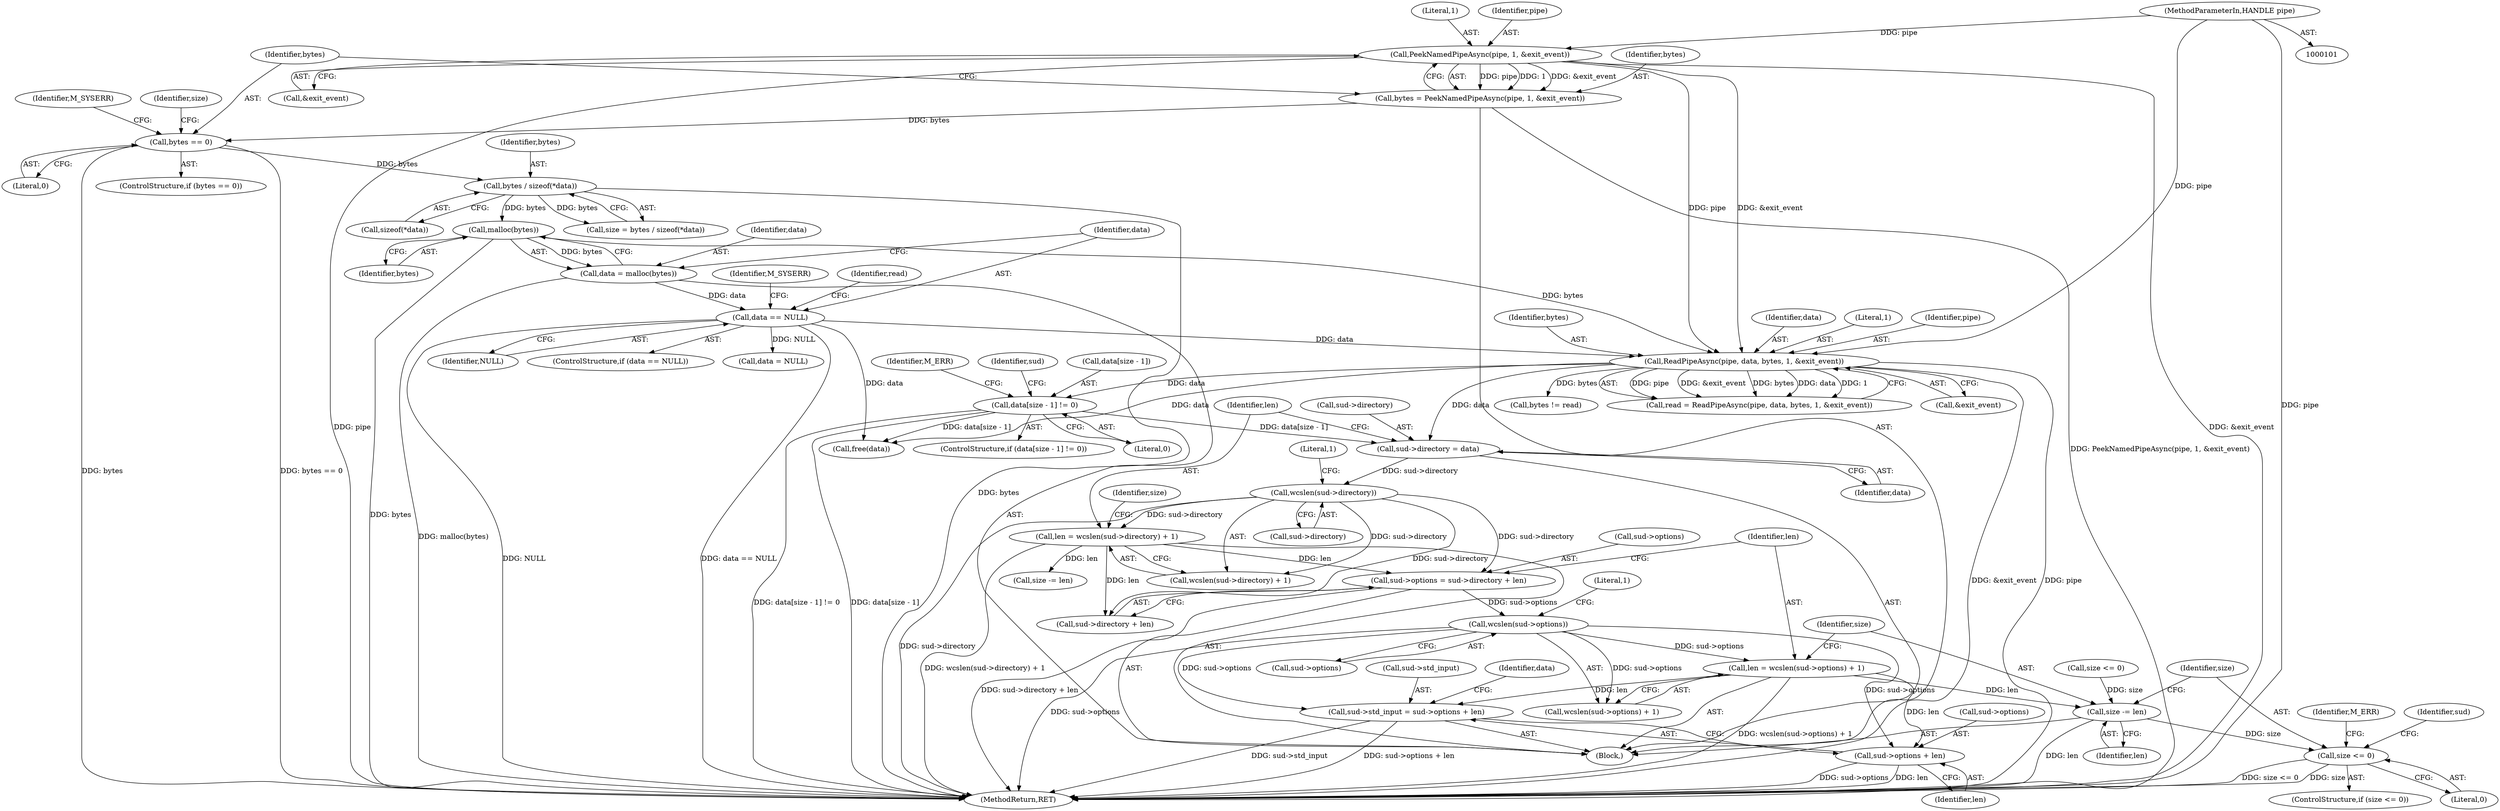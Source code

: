 digraph "0_openvpn_1394192b210cb3c6624a7419bcf3ff966742e79b@API" {
"1000233" [label="(Call,len = wcslen(sud->options) + 1)"];
"1000236" [label="(Call,wcslen(sud->options))"];
"1000224" [label="(Call,sud->options = sud->directory + len)"];
"1000206" [label="(Call,wcslen(sud->directory))"];
"1000198" [label="(Call,sud->directory = data)"];
"1000185" [label="(Call,data[size - 1] != 0)"];
"1000167" [label="(Call,ReadPipeAsync(pipe, data, bytes, 1, &exit_event))"];
"1000119" [label="(Call,PeekNamedPipeAsync(pipe, 1, &exit_event))"];
"1000102" [label="(MethodParameterIn,HANDLE pipe)"];
"1000156" [label="(Call,data == NULL)"];
"1000151" [label="(Call,data = malloc(bytes))"];
"1000153" [label="(Call,malloc(bytes))"];
"1000136" [label="(Call,bytes / sizeof(*data))"];
"1000125" [label="(Call,bytes == 0)"];
"1000117" [label="(Call,bytes = PeekNamedPipeAsync(pipe, 1, &exit_event))"];
"1000203" [label="(Call,len = wcslen(sud->directory) + 1)"];
"1000241" [label="(Call,size -= len)"];
"1000245" [label="(Call,size <= 0)"];
"1000254" [label="(Call,sud->std_input = sud->options + len)"];
"1000258" [label="(Call,sud->options + len)"];
"1000158" [label="(Identifier,NULL)"];
"1000198" [label="(Call,sud->directory = data)"];
"1000172" [label="(Call,&exit_event)"];
"1000185" [label="(Call,data[size - 1] != 0)"];
"1000169" [label="(Identifier,data)"];
"1000199" [label="(Call,sud->directory)"];
"1000264" [label="(Identifier,data)"];
"1000194" [label="(Identifier,M_ERR)"];
"1000175" [label="(Call,bytes != read)"];
"1000126" [label="(Identifier,bytes)"];
"1000212" [label="(Identifier,size)"];
"1000255" [label="(Call,sud->std_input)"];
"1000246" [label="(Identifier,size)"];
"1000211" [label="(Call,size -= len)"];
"1000259" [label="(Call,sud->options)"];
"1000200" [label="(Identifier,sud)"];
"1000256" [label="(Identifier,sud)"];
"1000205" [label="(Call,wcslen(sud->directory) + 1)"];
"1000262" [label="(Identifier,len)"];
"1000234" [label="(Identifier,len)"];
"1000122" [label="(Call,&exit_event)"];
"1000184" [label="(ControlStructure,if (data[size - 1] != 0))"];
"1000156" [label="(Call,data == NULL)"];
"1000118" [label="(Identifier,bytes)"];
"1000240" [label="(Literal,1)"];
"1000138" [label="(Call,sizeof(*data))"];
"1000235" [label="(Call,wcslen(sud->options) + 1)"];
"1000155" [label="(ControlStructure,if (data == NULL))"];
"1000171" [label="(Literal,1)"];
"1000130" [label="(Identifier,M_SYSERR)"];
"1000191" [label="(Literal,0)"];
"1000104" [label="(Block,)"];
"1000241" [label="(Call,size -= len)"];
"1000254" [label="(Call,sud->std_input = sud->options + len)"];
"1000165" [label="(Call,read = ReadPipeAsync(pipe, data, bytes, 1, &exit_event))"];
"1000102" [label="(MethodParameterIn,HANDLE pipe)"];
"1000242" [label="(Identifier,size)"];
"1000233" [label="(Call,len = wcslen(sud->options) + 1)"];
"1000151" [label="(Call,data = malloc(bytes))"];
"1000237" [label="(Call,sud->options)"];
"1000202" [label="(Identifier,data)"];
"1000134" [label="(Call,size = bytes / sizeof(*data))"];
"1000137" [label="(Identifier,bytes)"];
"1000168" [label="(Identifier,pipe)"];
"1000135" [label="(Identifier,size)"];
"1000125" [label="(Call,bytes == 0)"];
"1000250" [label="(Identifier,M_ERR)"];
"1000121" [label="(Literal,1)"];
"1000247" [label="(Literal,0)"];
"1000206" [label="(Call,wcslen(sud->directory))"];
"1000152" [label="(Identifier,data)"];
"1000245" [label="(Call,size <= 0)"];
"1000153" [label="(Call,malloc(bytes))"];
"1000120" [label="(Identifier,pipe)"];
"1000263" [label="(Call,data = NULL)"];
"1000244" [label="(ControlStructure,if (size <= 0))"];
"1000224" [label="(Call,sud->options = sud->directory + len)"];
"1000170" [label="(Identifier,bytes)"];
"1000161" [label="(Identifier,M_SYSERR)"];
"1000186" [label="(Call,data[size - 1])"];
"1000166" [label="(Identifier,read)"];
"1000154" [label="(Identifier,bytes)"];
"1000117" [label="(Call,bytes = PeekNamedPipeAsync(pipe, 1, &exit_event))"];
"1000157" [label="(Identifier,data)"];
"1000258" [label="(Call,sud->options + len)"];
"1000136" [label="(Call,bytes / sizeof(*data))"];
"1000124" [label="(ControlStructure,if (bytes == 0))"];
"1000119" [label="(Call,PeekNamedPipeAsync(pipe, 1, &exit_event))"];
"1000207" [label="(Call,sud->directory)"];
"1000270" [label="(Call,free(data))"];
"1000127" [label="(Literal,0)"];
"1000236" [label="(Call,wcslen(sud->options))"];
"1000203" [label="(Call,len = wcslen(sud->directory) + 1)"];
"1000204" [label="(Identifier,len)"];
"1000274" [label="(MethodReturn,RET)"];
"1000225" [label="(Call,sud->options)"];
"1000167" [label="(Call,ReadPipeAsync(pipe, data, bytes, 1, &exit_event))"];
"1000215" [label="(Call,size <= 0)"];
"1000243" [label="(Identifier,len)"];
"1000228" [label="(Call,sud->directory + len)"];
"1000210" [label="(Literal,1)"];
"1000233" -> "1000104"  [label="AST: "];
"1000233" -> "1000235"  [label="CFG: "];
"1000234" -> "1000233"  [label="AST: "];
"1000235" -> "1000233"  [label="AST: "];
"1000242" -> "1000233"  [label="CFG: "];
"1000233" -> "1000274"  [label="DDG: wcslen(sud->options) + 1"];
"1000236" -> "1000233"  [label="DDG: sud->options"];
"1000233" -> "1000241"  [label="DDG: len"];
"1000233" -> "1000254"  [label="DDG: len"];
"1000233" -> "1000258"  [label="DDG: len"];
"1000236" -> "1000235"  [label="AST: "];
"1000236" -> "1000237"  [label="CFG: "];
"1000237" -> "1000236"  [label="AST: "];
"1000240" -> "1000236"  [label="CFG: "];
"1000236" -> "1000274"  [label="DDG: sud->options"];
"1000236" -> "1000235"  [label="DDG: sud->options"];
"1000224" -> "1000236"  [label="DDG: sud->options"];
"1000236" -> "1000254"  [label="DDG: sud->options"];
"1000236" -> "1000258"  [label="DDG: sud->options"];
"1000224" -> "1000104"  [label="AST: "];
"1000224" -> "1000228"  [label="CFG: "];
"1000225" -> "1000224"  [label="AST: "];
"1000228" -> "1000224"  [label="AST: "];
"1000234" -> "1000224"  [label="CFG: "];
"1000224" -> "1000274"  [label="DDG: sud->directory + len"];
"1000206" -> "1000224"  [label="DDG: sud->directory"];
"1000203" -> "1000224"  [label="DDG: len"];
"1000206" -> "1000205"  [label="AST: "];
"1000206" -> "1000207"  [label="CFG: "];
"1000207" -> "1000206"  [label="AST: "];
"1000210" -> "1000206"  [label="CFG: "];
"1000206" -> "1000274"  [label="DDG: sud->directory"];
"1000206" -> "1000203"  [label="DDG: sud->directory"];
"1000206" -> "1000205"  [label="DDG: sud->directory"];
"1000198" -> "1000206"  [label="DDG: sud->directory"];
"1000206" -> "1000228"  [label="DDG: sud->directory"];
"1000198" -> "1000104"  [label="AST: "];
"1000198" -> "1000202"  [label="CFG: "];
"1000199" -> "1000198"  [label="AST: "];
"1000202" -> "1000198"  [label="AST: "];
"1000204" -> "1000198"  [label="CFG: "];
"1000185" -> "1000198"  [label="DDG: data[size - 1]"];
"1000167" -> "1000198"  [label="DDG: data"];
"1000185" -> "1000184"  [label="AST: "];
"1000185" -> "1000191"  [label="CFG: "];
"1000186" -> "1000185"  [label="AST: "];
"1000191" -> "1000185"  [label="AST: "];
"1000194" -> "1000185"  [label="CFG: "];
"1000200" -> "1000185"  [label="CFG: "];
"1000185" -> "1000274"  [label="DDG: data[size - 1] != 0"];
"1000185" -> "1000274"  [label="DDG: data[size - 1]"];
"1000167" -> "1000185"  [label="DDG: data"];
"1000185" -> "1000270"  [label="DDG: data[size - 1]"];
"1000167" -> "1000165"  [label="AST: "];
"1000167" -> "1000172"  [label="CFG: "];
"1000168" -> "1000167"  [label="AST: "];
"1000169" -> "1000167"  [label="AST: "];
"1000170" -> "1000167"  [label="AST: "];
"1000171" -> "1000167"  [label="AST: "];
"1000172" -> "1000167"  [label="AST: "];
"1000165" -> "1000167"  [label="CFG: "];
"1000167" -> "1000274"  [label="DDG: pipe"];
"1000167" -> "1000274"  [label="DDG: &exit_event"];
"1000167" -> "1000165"  [label="DDG: pipe"];
"1000167" -> "1000165"  [label="DDG: &exit_event"];
"1000167" -> "1000165"  [label="DDG: bytes"];
"1000167" -> "1000165"  [label="DDG: data"];
"1000167" -> "1000165"  [label="DDG: 1"];
"1000119" -> "1000167"  [label="DDG: pipe"];
"1000119" -> "1000167"  [label="DDG: &exit_event"];
"1000102" -> "1000167"  [label="DDG: pipe"];
"1000156" -> "1000167"  [label="DDG: data"];
"1000153" -> "1000167"  [label="DDG: bytes"];
"1000167" -> "1000175"  [label="DDG: bytes"];
"1000167" -> "1000270"  [label="DDG: data"];
"1000119" -> "1000117"  [label="AST: "];
"1000119" -> "1000122"  [label="CFG: "];
"1000120" -> "1000119"  [label="AST: "];
"1000121" -> "1000119"  [label="AST: "];
"1000122" -> "1000119"  [label="AST: "];
"1000117" -> "1000119"  [label="CFG: "];
"1000119" -> "1000274"  [label="DDG: pipe"];
"1000119" -> "1000274"  [label="DDG: &exit_event"];
"1000119" -> "1000117"  [label="DDG: pipe"];
"1000119" -> "1000117"  [label="DDG: 1"];
"1000119" -> "1000117"  [label="DDG: &exit_event"];
"1000102" -> "1000119"  [label="DDG: pipe"];
"1000102" -> "1000101"  [label="AST: "];
"1000102" -> "1000274"  [label="DDG: pipe"];
"1000156" -> "1000155"  [label="AST: "];
"1000156" -> "1000158"  [label="CFG: "];
"1000157" -> "1000156"  [label="AST: "];
"1000158" -> "1000156"  [label="AST: "];
"1000161" -> "1000156"  [label="CFG: "];
"1000166" -> "1000156"  [label="CFG: "];
"1000156" -> "1000274"  [label="DDG: NULL"];
"1000156" -> "1000274"  [label="DDG: data == NULL"];
"1000151" -> "1000156"  [label="DDG: data"];
"1000156" -> "1000263"  [label="DDG: NULL"];
"1000156" -> "1000270"  [label="DDG: data"];
"1000151" -> "1000104"  [label="AST: "];
"1000151" -> "1000153"  [label="CFG: "];
"1000152" -> "1000151"  [label="AST: "];
"1000153" -> "1000151"  [label="AST: "];
"1000157" -> "1000151"  [label="CFG: "];
"1000151" -> "1000274"  [label="DDG: malloc(bytes)"];
"1000153" -> "1000151"  [label="DDG: bytes"];
"1000153" -> "1000154"  [label="CFG: "];
"1000154" -> "1000153"  [label="AST: "];
"1000153" -> "1000274"  [label="DDG: bytes"];
"1000136" -> "1000153"  [label="DDG: bytes"];
"1000136" -> "1000134"  [label="AST: "];
"1000136" -> "1000138"  [label="CFG: "];
"1000137" -> "1000136"  [label="AST: "];
"1000138" -> "1000136"  [label="AST: "];
"1000134" -> "1000136"  [label="CFG: "];
"1000136" -> "1000274"  [label="DDG: bytes"];
"1000136" -> "1000134"  [label="DDG: bytes"];
"1000125" -> "1000136"  [label="DDG: bytes"];
"1000125" -> "1000124"  [label="AST: "];
"1000125" -> "1000127"  [label="CFG: "];
"1000126" -> "1000125"  [label="AST: "];
"1000127" -> "1000125"  [label="AST: "];
"1000130" -> "1000125"  [label="CFG: "];
"1000135" -> "1000125"  [label="CFG: "];
"1000125" -> "1000274"  [label="DDG: bytes"];
"1000125" -> "1000274"  [label="DDG: bytes == 0"];
"1000117" -> "1000125"  [label="DDG: bytes"];
"1000117" -> "1000104"  [label="AST: "];
"1000118" -> "1000117"  [label="AST: "];
"1000126" -> "1000117"  [label="CFG: "];
"1000117" -> "1000274"  [label="DDG: PeekNamedPipeAsync(pipe, 1, &exit_event)"];
"1000203" -> "1000104"  [label="AST: "];
"1000203" -> "1000205"  [label="CFG: "];
"1000204" -> "1000203"  [label="AST: "];
"1000205" -> "1000203"  [label="AST: "];
"1000212" -> "1000203"  [label="CFG: "];
"1000203" -> "1000274"  [label="DDG: wcslen(sud->directory) + 1"];
"1000203" -> "1000211"  [label="DDG: len"];
"1000203" -> "1000228"  [label="DDG: len"];
"1000241" -> "1000104"  [label="AST: "];
"1000241" -> "1000243"  [label="CFG: "];
"1000242" -> "1000241"  [label="AST: "];
"1000243" -> "1000241"  [label="AST: "];
"1000246" -> "1000241"  [label="CFG: "];
"1000241" -> "1000274"  [label="DDG: len"];
"1000215" -> "1000241"  [label="DDG: size"];
"1000241" -> "1000245"  [label="DDG: size"];
"1000245" -> "1000244"  [label="AST: "];
"1000245" -> "1000247"  [label="CFG: "];
"1000246" -> "1000245"  [label="AST: "];
"1000247" -> "1000245"  [label="AST: "];
"1000250" -> "1000245"  [label="CFG: "];
"1000256" -> "1000245"  [label="CFG: "];
"1000245" -> "1000274"  [label="DDG: size <= 0"];
"1000245" -> "1000274"  [label="DDG: size"];
"1000254" -> "1000104"  [label="AST: "];
"1000254" -> "1000258"  [label="CFG: "];
"1000255" -> "1000254"  [label="AST: "];
"1000258" -> "1000254"  [label="AST: "];
"1000264" -> "1000254"  [label="CFG: "];
"1000254" -> "1000274"  [label="DDG: sud->std_input"];
"1000254" -> "1000274"  [label="DDG: sud->options + len"];
"1000258" -> "1000262"  [label="CFG: "];
"1000259" -> "1000258"  [label="AST: "];
"1000262" -> "1000258"  [label="AST: "];
"1000258" -> "1000274"  [label="DDG: sud->options"];
"1000258" -> "1000274"  [label="DDG: len"];
}
